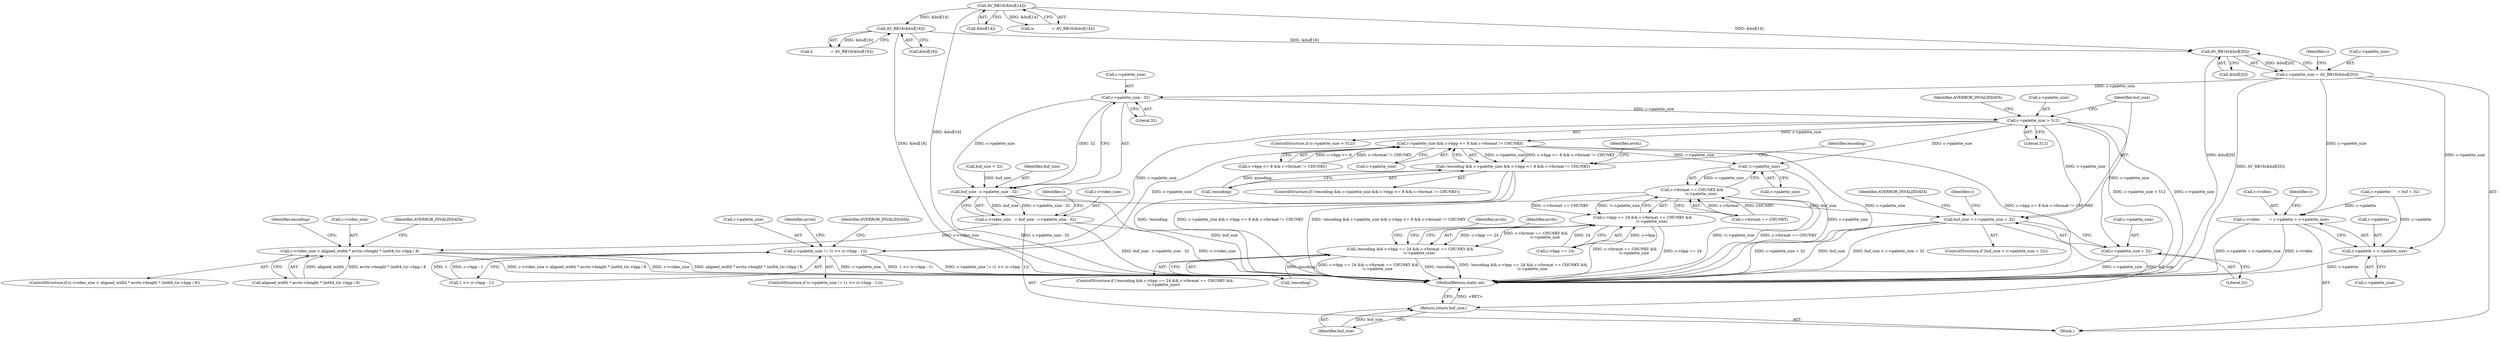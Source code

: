 digraph "0_FFmpeg_1e42736b95065c69a7481d0cf55247024f54b660@array" {
"1000179" [label="(Call,AV_RB16(&buf[20]))"];
"1000163" [label="(Call,AV_RB16(&buf[16]))"];
"1000156" [label="(Call,AV_RB16(&buf[14]))"];
"1000175" [label="(Call,c->palette_size = AV_RB16(&buf[20]))"];
"1000191" [label="(Call,c->video        = c->palette + c->palette_size)"];
"1000195" [label="(Call,c->palette + c->palette_size)"];
"1000208" [label="(Call,c->palette_size - 32)"];
"1000206" [label="(Call,buf_size - c->palette_size - 32)"];
"1000202" [label="(Call,c->video_size   = buf_size - c->palette_size - 32)"];
"1000310" [label="(Call,c->video_size < aligned_width * avctx->height * (int64_t)c->bpp / 8)"];
"1000222" [label="(Call,buf_size < c->palette_size + 32)"];
"1000506" [label="(Return,return buf_size;)"];
"1000214" [label="(Call,c->palette_size > 512)"];
"1000224" [label="(Call,c->palette_size + 32)"];
"1000333" [label="(Call,c->palette_size && c->bpp <= 8 && c->format != CHUNKY)"];
"1000330" [label="(Call,!encoding && c->palette_size && c->bpp <= 8 && c->format != CHUNKY)"];
"1000373" [label="(Call,c->palette_size != (1 << (c->bpp - 1)))"];
"1000408" [label="(Call,!c->palette_size)"];
"1000402" [label="(Call,c->format == CHUNKY &&\n               !c->palette_size)"];
"1000396" [label="(Call,c->bpp == 24 && c->format == CHUNKY &&\n               !c->palette_size)"];
"1000393" [label="(Call,!encoding && c->bpp == 24 && c->format == CHUNKY &&\n               !c->palette_size)"];
"1000337" [label="(Call,c->bpp <= 8 && c->format != CHUNKY)"];
"1000396" [label="(Call,c->bpp == 24 && c->format == CHUNKY &&\n               !c->palette_size)"];
"1000334" [label="(Call,c->palette_size)"];
"1000175" [label="(Call,c->palette_size = AV_RB16(&buf[20]))"];
"1000157" [label="(Call,&buf[14])"];
"1000154" [label="(Call,w               = AV_RB16(&buf[14]))"];
"1000195" [label="(Call,c->palette + c->palette_size)"];
"1000228" [label="(Literal,32)"];
"1000180" [label="(Call,&buf[20])"];
"1000373" [label="(Call,c->palette_size != (1 << (c->bpp - 1)))"];
"1000409" [label="(Call,c->palette_size)"];
"1000105" [label="(Block,)"];
"1000314" [label="(Call,aligned_width * avctx->height * (int64_t)c->bpp / 8)"];
"1000330" [label="(Call,!encoding && c->palette_size && c->bpp <= 8 && c->format != CHUNKY)"];
"1000156" [label="(Call,AV_RB16(&buf[14]))"];
"1000408" [label="(Call,!c->palette_size)"];
"1000163" [label="(Call,AV_RB16(&buf[16]))"];
"1000186" [label="(Identifier,c)"];
"1000203" [label="(Call,c->video_size)"];
"1000161" [label="(Call,h               = AV_RB16(&buf[16]))"];
"1000332" [label="(Identifier,encoding)"];
"1000176" [label="(Call,c->palette_size)"];
"1000508" [label="(MethodReturn,static int)"];
"1000374" [label="(Call,c->palette_size)"];
"1000223" [label="(Identifier,buf_size)"];
"1000421" [label="(Identifier,avctx)"];
"1000206" [label="(Call,buf_size - c->palette_size - 32)"];
"1000192" [label="(Call,c->video)"];
"1000164" [label="(Call,&buf[16])"];
"1000216" [label="(Identifier,c)"];
"1000351" [label="(Identifier,avctx)"];
"1000311" [label="(Call,c->video_size)"];
"1000397" [label="(Call,c->bpp == 24)"];
"1000209" [label="(Call,c->palette_size)"];
"1000331" [label="(Call,!encoding)"];
"1000310" [label="(Call,c->video_size < aligned_width * avctx->height * (int64_t)c->bpp / 8)"];
"1000377" [label="(Call,1 << (c->bpp - 1))"];
"1000222" [label="(Call,buf_size < c->palette_size + 32)"];
"1000415" [label="(Identifier,avctx)"];
"1000133" [label="(Call,buf_size < 32)"];
"1000309" [label="(ControlStructure,if (c->video_size < aligned_width * avctx->height * (int64_t)c->bpp / 8))"];
"1000202" [label="(Call,c->video_size   = buf_size - c->palette_size - 32)"];
"1000221" [label="(ControlStructure,if (buf_size < c->palette_size + 32))"];
"1000230" [label="(Identifier,AVERROR_INVALIDDATA)"];
"1000394" [label="(Call,!encoding)"];
"1000184" [label="(Call,c->palette      = buf + 32)"];
"1000220" [label="(Identifier,AVERROR_INVALIDDATA)"];
"1000207" [label="(Identifier,buf_size)"];
"1000196" [label="(Call,c->palette)"];
"1000199" [label="(Call,c->palette_size)"];
"1000333" [label="(Call,c->palette_size && c->bpp <= 8 && c->format != CHUNKY)"];
"1000225" [label="(Call,c->palette_size)"];
"1000329" [label="(ControlStructure,if (!encoding && c->palette_size && c->bpp <= 8 && c->format != CHUNKY))"];
"1000372" [label="(ControlStructure,if (c->palette_size != (1 << (c->bpp - 1))))"];
"1000212" [label="(Literal,32)"];
"1000214" [label="(Call,c->palette_size > 512)"];
"1000204" [label="(Identifier,c)"];
"1000328" [label="(Identifier,AVERROR_INVALIDDATA)"];
"1000393" [label="(Call,!encoding && c->bpp == 24 && c->format == CHUNKY &&\n               !c->palette_size)"];
"1000234" [label="(Identifier,c)"];
"1000392" [label="(ControlStructure,if (!encoding && c->bpp == 24 && c->format == CHUNKY &&\n               !c->palette_size))"];
"1000191" [label="(Call,c->video        = c->palette + c->palette_size)"];
"1000224" [label="(Call,c->palette_size + 32)"];
"1000403" [label="(Call,c->format == CHUNKY)"];
"1000388" [label="(Identifier,avctx)"];
"1000507" [label="(Identifier,buf_size)"];
"1000506" [label="(Return,return buf_size;)"];
"1000208" [label="(Call,c->palette_size - 32)"];
"1000218" [label="(Literal,512)"];
"1000402" [label="(Call,c->format == CHUNKY &&\n               !c->palette_size)"];
"1000213" [label="(ControlStructure,if (c->palette_size > 512))"];
"1000385" [label="(Identifier,AVERROR_INVALIDDATA)"];
"1000179" [label="(Call,AV_RB16(&buf[20]))"];
"1000358" [label="(Identifier,encoding)"];
"1000215" [label="(Call,c->palette_size)"];
"1000179" -> "1000175"  [label="AST: "];
"1000179" -> "1000180"  [label="CFG: "];
"1000180" -> "1000179"  [label="AST: "];
"1000175" -> "1000179"  [label="CFG: "];
"1000179" -> "1000508"  [label="DDG: &buf[20]"];
"1000179" -> "1000175"  [label="DDG: &buf[20]"];
"1000163" -> "1000179"  [label="DDG: &buf[16]"];
"1000156" -> "1000179"  [label="DDG: &buf[14]"];
"1000163" -> "1000161"  [label="AST: "];
"1000163" -> "1000164"  [label="CFG: "];
"1000164" -> "1000163"  [label="AST: "];
"1000161" -> "1000163"  [label="CFG: "];
"1000163" -> "1000508"  [label="DDG: &buf[16]"];
"1000163" -> "1000161"  [label="DDG: &buf[16]"];
"1000156" -> "1000163"  [label="DDG: &buf[14]"];
"1000156" -> "1000154"  [label="AST: "];
"1000156" -> "1000157"  [label="CFG: "];
"1000157" -> "1000156"  [label="AST: "];
"1000154" -> "1000156"  [label="CFG: "];
"1000156" -> "1000508"  [label="DDG: &buf[14]"];
"1000156" -> "1000154"  [label="DDG: &buf[14]"];
"1000175" -> "1000105"  [label="AST: "];
"1000176" -> "1000175"  [label="AST: "];
"1000186" -> "1000175"  [label="CFG: "];
"1000175" -> "1000508"  [label="DDG: AV_RB16(&buf[20])"];
"1000175" -> "1000191"  [label="DDG: c->palette_size"];
"1000175" -> "1000195"  [label="DDG: c->palette_size"];
"1000175" -> "1000208"  [label="DDG: c->palette_size"];
"1000191" -> "1000105"  [label="AST: "];
"1000191" -> "1000195"  [label="CFG: "];
"1000192" -> "1000191"  [label="AST: "];
"1000195" -> "1000191"  [label="AST: "];
"1000204" -> "1000191"  [label="CFG: "];
"1000191" -> "1000508"  [label="DDG: c->palette + c->palette_size"];
"1000191" -> "1000508"  [label="DDG: c->video"];
"1000184" -> "1000191"  [label="DDG: c->palette"];
"1000195" -> "1000199"  [label="CFG: "];
"1000196" -> "1000195"  [label="AST: "];
"1000199" -> "1000195"  [label="AST: "];
"1000195" -> "1000508"  [label="DDG: c->palette"];
"1000184" -> "1000195"  [label="DDG: c->palette"];
"1000208" -> "1000206"  [label="AST: "];
"1000208" -> "1000212"  [label="CFG: "];
"1000209" -> "1000208"  [label="AST: "];
"1000212" -> "1000208"  [label="AST: "];
"1000206" -> "1000208"  [label="CFG: "];
"1000208" -> "1000206"  [label="DDG: c->palette_size"];
"1000208" -> "1000206"  [label="DDG: 32"];
"1000208" -> "1000214"  [label="DDG: c->palette_size"];
"1000206" -> "1000202"  [label="AST: "];
"1000207" -> "1000206"  [label="AST: "];
"1000202" -> "1000206"  [label="CFG: "];
"1000206" -> "1000508"  [label="DDG: c->palette_size - 32"];
"1000206" -> "1000508"  [label="DDG: buf_size"];
"1000206" -> "1000202"  [label="DDG: buf_size"];
"1000206" -> "1000202"  [label="DDG: c->palette_size - 32"];
"1000133" -> "1000206"  [label="DDG: buf_size"];
"1000206" -> "1000222"  [label="DDG: buf_size"];
"1000202" -> "1000105"  [label="AST: "];
"1000203" -> "1000202"  [label="AST: "];
"1000216" -> "1000202"  [label="CFG: "];
"1000202" -> "1000508"  [label="DDG: buf_size - c->palette_size - 32"];
"1000202" -> "1000508"  [label="DDG: c->video_size"];
"1000202" -> "1000310"  [label="DDG: c->video_size"];
"1000310" -> "1000309"  [label="AST: "];
"1000310" -> "1000314"  [label="CFG: "];
"1000311" -> "1000310"  [label="AST: "];
"1000314" -> "1000310"  [label="AST: "];
"1000328" -> "1000310"  [label="CFG: "];
"1000332" -> "1000310"  [label="CFG: "];
"1000310" -> "1000508"  [label="DDG: c->video_size < aligned_width * avctx->height * (int64_t)c->bpp / 8"];
"1000310" -> "1000508"  [label="DDG: c->video_size"];
"1000310" -> "1000508"  [label="DDG: aligned_width * avctx->height * (int64_t)c->bpp / 8"];
"1000314" -> "1000310"  [label="DDG: aligned_width"];
"1000314" -> "1000310"  [label="DDG: avctx->height * (int64_t)c->bpp / 8"];
"1000222" -> "1000221"  [label="AST: "];
"1000222" -> "1000224"  [label="CFG: "];
"1000223" -> "1000222"  [label="AST: "];
"1000224" -> "1000222"  [label="AST: "];
"1000230" -> "1000222"  [label="CFG: "];
"1000234" -> "1000222"  [label="CFG: "];
"1000222" -> "1000508"  [label="DDG: buf_size"];
"1000222" -> "1000508"  [label="DDG: buf_size < c->palette_size + 32"];
"1000222" -> "1000508"  [label="DDG: c->palette_size + 32"];
"1000214" -> "1000222"  [label="DDG: c->palette_size"];
"1000222" -> "1000506"  [label="DDG: buf_size"];
"1000506" -> "1000105"  [label="AST: "];
"1000506" -> "1000507"  [label="CFG: "];
"1000507" -> "1000506"  [label="AST: "];
"1000508" -> "1000506"  [label="CFG: "];
"1000506" -> "1000508"  [label="DDG: <RET>"];
"1000507" -> "1000506"  [label="DDG: buf_size"];
"1000214" -> "1000213"  [label="AST: "];
"1000214" -> "1000218"  [label="CFG: "];
"1000215" -> "1000214"  [label="AST: "];
"1000218" -> "1000214"  [label="AST: "];
"1000220" -> "1000214"  [label="CFG: "];
"1000223" -> "1000214"  [label="CFG: "];
"1000214" -> "1000508"  [label="DDG: c->palette_size > 512"];
"1000214" -> "1000508"  [label="DDG: c->palette_size"];
"1000214" -> "1000224"  [label="DDG: c->palette_size"];
"1000214" -> "1000333"  [label="DDG: c->palette_size"];
"1000214" -> "1000373"  [label="DDG: c->palette_size"];
"1000214" -> "1000408"  [label="DDG: c->palette_size"];
"1000224" -> "1000228"  [label="CFG: "];
"1000225" -> "1000224"  [label="AST: "];
"1000228" -> "1000224"  [label="AST: "];
"1000224" -> "1000508"  [label="DDG: c->palette_size"];
"1000333" -> "1000330"  [label="AST: "];
"1000333" -> "1000334"  [label="CFG: "];
"1000333" -> "1000337"  [label="CFG: "];
"1000334" -> "1000333"  [label="AST: "];
"1000337" -> "1000333"  [label="AST: "];
"1000330" -> "1000333"  [label="CFG: "];
"1000333" -> "1000508"  [label="DDG: c->palette_size"];
"1000333" -> "1000508"  [label="DDG: c->bpp <= 8 && c->format != CHUNKY"];
"1000333" -> "1000330"  [label="DDG: c->palette_size"];
"1000333" -> "1000330"  [label="DDG: c->bpp <= 8 && c->format != CHUNKY"];
"1000337" -> "1000333"  [label="DDG: c->bpp <= 8"];
"1000337" -> "1000333"  [label="DDG: c->format != CHUNKY"];
"1000333" -> "1000373"  [label="DDG: c->palette_size"];
"1000333" -> "1000408"  [label="DDG: c->palette_size"];
"1000330" -> "1000329"  [label="AST: "];
"1000330" -> "1000331"  [label="CFG: "];
"1000331" -> "1000330"  [label="AST: "];
"1000351" -> "1000330"  [label="CFG: "];
"1000358" -> "1000330"  [label="CFG: "];
"1000330" -> "1000508"  [label="DDG: !encoding"];
"1000330" -> "1000508"  [label="DDG: c->palette_size && c->bpp <= 8 && c->format != CHUNKY"];
"1000330" -> "1000508"  [label="DDG: !encoding && c->palette_size && c->bpp <= 8 && c->format != CHUNKY"];
"1000331" -> "1000330"  [label="DDG: encoding"];
"1000373" -> "1000372"  [label="AST: "];
"1000373" -> "1000377"  [label="CFG: "];
"1000374" -> "1000373"  [label="AST: "];
"1000377" -> "1000373"  [label="AST: "];
"1000385" -> "1000373"  [label="CFG: "];
"1000388" -> "1000373"  [label="CFG: "];
"1000373" -> "1000508"  [label="DDG: 1 << (c->bpp - 1)"];
"1000373" -> "1000508"  [label="DDG: c->palette_size != (1 << (c->bpp - 1))"];
"1000373" -> "1000508"  [label="DDG: c->palette_size"];
"1000377" -> "1000373"  [label="DDG: 1"];
"1000377" -> "1000373"  [label="DDG: c->bpp - 1"];
"1000408" -> "1000402"  [label="AST: "];
"1000408" -> "1000409"  [label="CFG: "];
"1000409" -> "1000408"  [label="AST: "];
"1000402" -> "1000408"  [label="CFG: "];
"1000408" -> "1000508"  [label="DDG: c->palette_size"];
"1000408" -> "1000402"  [label="DDG: c->palette_size"];
"1000402" -> "1000396"  [label="AST: "];
"1000402" -> "1000403"  [label="CFG: "];
"1000403" -> "1000402"  [label="AST: "];
"1000396" -> "1000402"  [label="CFG: "];
"1000402" -> "1000508"  [label="DDG: !c->palette_size"];
"1000402" -> "1000508"  [label="DDG: c->format == CHUNKY"];
"1000402" -> "1000396"  [label="DDG: c->format == CHUNKY"];
"1000402" -> "1000396"  [label="DDG: !c->palette_size"];
"1000403" -> "1000402"  [label="DDG: c->format"];
"1000403" -> "1000402"  [label="DDG: CHUNKY"];
"1000396" -> "1000393"  [label="AST: "];
"1000396" -> "1000397"  [label="CFG: "];
"1000397" -> "1000396"  [label="AST: "];
"1000393" -> "1000396"  [label="CFG: "];
"1000396" -> "1000508"  [label="DDG: c->bpp == 24"];
"1000396" -> "1000508"  [label="DDG: c->format == CHUNKY &&\n               !c->palette_size"];
"1000396" -> "1000393"  [label="DDG: c->bpp == 24"];
"1000396" -> "1000393"  [label="DDG: c->format == CHUNKY &&\n               !c->palette_size"];
"1000397" -> "1000396"  [label="DDG: c->bpp"];
"1000397" -> "1000396"  [label="DDG: 24"];
"1000393" -> "1000392"  [label="AST: "];
"1000393" -> "1000394"  [label="CFG: "];
"1000394" -> "1000393"  [label="AST: "];
"1000415" -> "1000393"  [label="CFG: "];
"1000421" -> "1000393"  [label="CFG: "];
"1000393" -> "1000508"  [label="DDG: c->bpp == 24 && c->format == CHUNKY &&\n               !c->palette_size"];
"1000393" -> "1000508"  [label="DDG: !encoding"];
"1000393" -> "1000508"  [label="DDG: !encoding && c->bpp == 24 && c->format == CHUNKY &&\n               !c->palette_size"];
"1000394" -> "1000393"  [label="DDG: encoding"];
}
